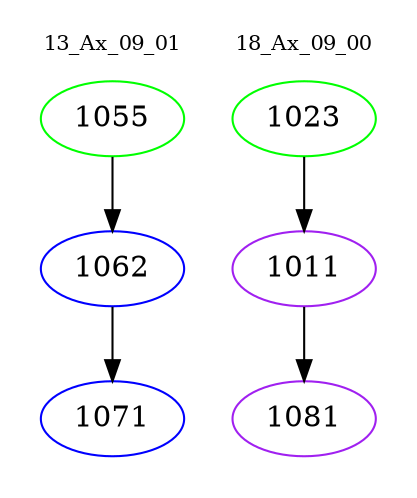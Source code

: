 digraph{
subgraph cluster_0 {
color = white
label = "13_Ax_09_01";
fontsize=10;
T0_1055 [label="1055", color="green"]
T0_1055 -> T0_1062 [color="black"]
T0_1062 [label="1062", color="blue"]
T0_1062 -> T0_1071 [color="black"]
T0_1071 [label="1071", color="blue"]
}
subgraph cluster_1 {
color = white
label = "18_Ax_09_00";
fontsize=10;
T1_1023 [label="1023", color="green"]
T1_1023 -> T1_1011 [color="black"]
T1_1011 [label="1011", color="purple"]
T1_1011 -> T1_1081 [color="black"]
T1_1081 [label="1081", color="purple"]
}
}
